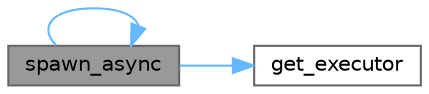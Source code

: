 digraph "spawn_async"
{
 // LATEX_PDF_SIZE
  bgcolor="transparent";
  edge [fontname=Helvetica,fontsize=10,labelfontname=Helvetica,labelfontsize=10];
  node [fontname=Helvetica,fontsize=10,shape=box,height=0.2,width=0.4];
  rankdir="LR";
  Node1 [id="Node000001",label="spawn_async",height=0.2,width=0.4,color="gray40", fillcolor="grey60", style="filled", fontcolor="black",tooltip=" "];
  Node1 -> Node2 [id="edge1_Node000001_Node000002",color="steelblue1",style="solid",tooltip=" "];
  Node2 [id="Node000002",label="get_executor",height=0.2,width=0.4,color="grey40", fillcolor="white", style="filled",URL="$examples_2_fibonacci_8cpp.html#a9728ab1800c6608709e30966d95fc733",tooltip=" "];
  Node1 -> Node1 [id="edge2_Node000001_Node000001",color="steelblue1",style="solid",tooltip=" "];
}
